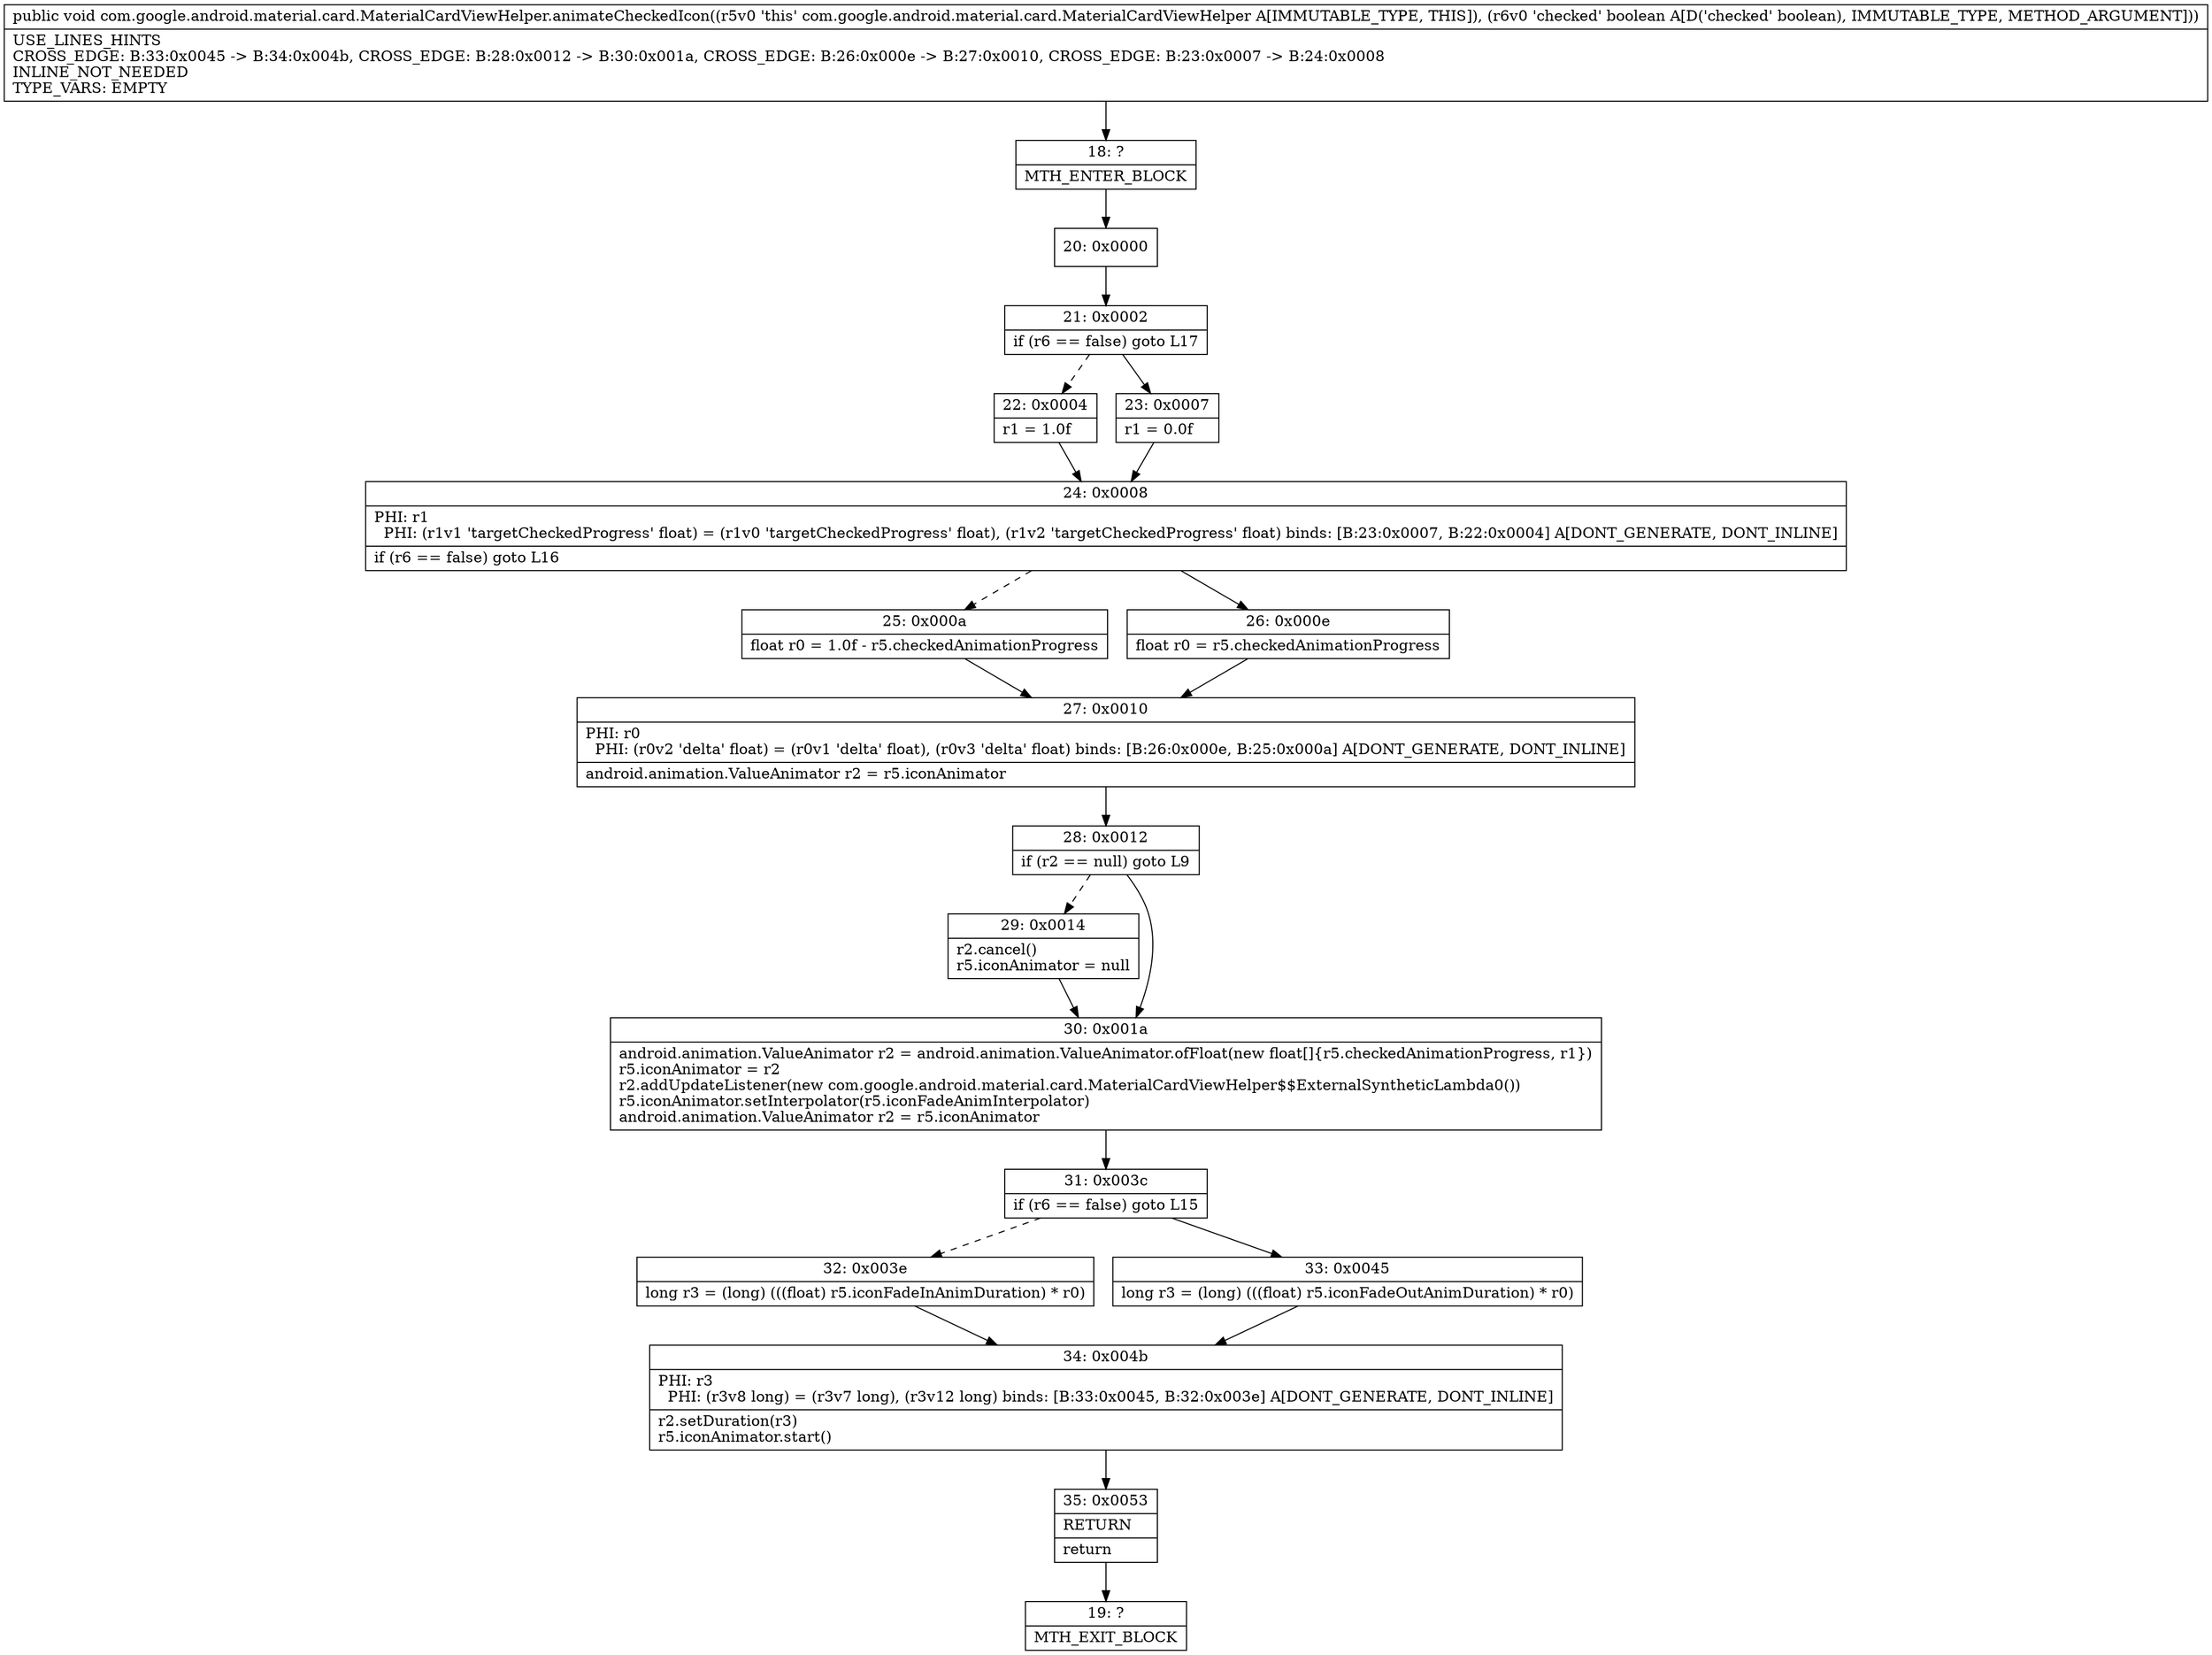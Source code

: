 digraph "CFG forcom.google.android.material.card.MaterialCardViewHelper.animateCheckedIcon(Z)V" {
Node_18 [shape=record,label="{18\:\ ?|MTH_ENTER_BLOCK\l}"];
Node_20 [shape=record,label="{20\:\ 0x0000}"];
Node_21 [shape=record,label="{21\:\ 0x0002|if (r6 == false) goto L17\l}"];
Node_22 [shape=record,label="{22\:\ 0x0004|r1 = 1.0f\l}"];
Node_24 [shape=record,label="{24\:\ 0x0008|PHI: r1 \l  PHI: (r1v1 'targetCheckedProgress' float) = (r1v0 'targetCheckedProgress' float), (r1v2 'targetCheckedProgress' float) binds: [B:23:0x0007, B:22:0x0004] A[DONT_GENERATE, DONT_INLINE]\l|if (r6 == false) goto L16\l}"];
Node_25 [shape=record,label="{25\:\ 0x000a|float r0 = 1.0f \- r5.checkedAnimationProgress\l}"];
Node_27 [shape=record,label="{27\:\ 0x0010|PHI: r0 \l  PHI: (r0v2 'delta' float) = (r0v1 'delta' float), (r0v3 'delta' float) binds: [B:26:0x000e, B:25:0x000a] A[DONT_GENERATE, DONT_INLINE]\l|android.animation.ValueAnimator r2 = r5.iconAnimator\l}"];
Node_28 [shape=record,label="{28\:\ 0x0012|if (r2 == null) goto L9\l}"];
Node_29 [shape=record,label="{29\:\ 0x0014|r2.cancel()\lr5.iconAnimator = null\l}"];
Node_30 [shape=record,label="{30\:\ 0x001a|android.animation.ValueAnimator r2 = android.animation.ValueAnimator.ofFloat(new float[]\{r5.checkedAnimationProgress, r1\})\lr5.iconAnimator = r2\lr2.addUpdateListener(new com.google.android.material.card.MaterialCardViewHelper$$ExternalSyntheticLambda0())\lr5.iconAnimator.setInterpolator(r5.iconFadeAnimInterpolator)\landroid.animation.ValueAnimator r2 = r5.iconAnimator\l}"];
Node_31 [shape=record,label="{31\:\ 0x003c|if (r6 == false) goto L15\l}"];
Node_32 [shape=record,label="{32\:\ 0x003e|long r3 = (long) (((float) r5.iconFadeInAnimDuration) * r0)\l}"];
Node_34 [shape=record,label="{34\:\ 0x004b|PHI: r3 \l  PHI: (r3v8 long) = (r3v7 long), (r3v12 long) binds: [B:33:0x0045, B:32:0x003e] A[DONT_GENERATE, DONT_INLINE]\l|r2.setDuration(r3)\lr5.iconAnimator.start()\l}"];
Node_35 [shape=record,label="{35\:\ 0x0053|RETURN\l|return\l}"];
Node_19 [shape=record,label="{19\:\ ?|MTH_EXIT_BLOCK\l}"];
Node_33 [shape=record,label="{33\:\ 0x0045|long r3 = (long) (((float) r5.iconFadeOutAnimDuration) * r0)\l}"];
Node_26 [shape=record,label="{26\:\ 0x000e|float r0 = r5.checkedAnimationProgress\l}"];
Node_23 [shape=record,label="{23\:\ 0x0007|r1 = 0.0f\l}"];
MethodNode[shape=record,label="{public void com.google.android.material.card.MaterialCardViewHelper.animateCheckedIcon((r5v0 'this' com.google.android.material.card.MaterialCardViewHelper A[IMMUTABLE_TYPE, THIS]), (r6v0 'checked' boolean A[D('checked' boolean), IMMUTABLE_TYPE, METHOD_ARGUMENT]))  | USE_LINES_HINTS\lCROSS_EDGE: B:33:0x0045 \-\> B:34:0x004b, CROSS_EDGE: B:28:0x0012 \-\> B:30:0x001a, CROSS_EDGE: B:26:0x000e \-\> B:27:0x0010, CROSS_EDGE: B:23:0x0007 \-\> B:24:0x0008\lINLINE_NOT_NEEDED\lTYPE_VARS: EMPTY\l}"];
MethodNode -> Node_18;Node_18 -> Node_20;
Node_20 -> Node_21;
Node_21 -> Node_22[style=dashed];
Node_21 -> Node_23;
Node_22 -> Node_24;
Node_24 -> Node_25[style=dashed];
Node_24 -> Node_26;
Node_25 -> Node_27;
Node_27 -> Node_28;
Node_28 -> Node_29[style=dashed];
Node_28 -> Node_30;
Node_29 -> Node_30;
Node_30 -> Node_31;
Node_31 -> Node_32[style=dashed];
Node_31 -> Node_33;
Node_32 -> Node_34;
Node_34 -> Node_35;
Node_35 -> Node_19;
Node_33 -> Node_34;
Node_26 -> Node_27;
Node_23 -> Node_24;
}

